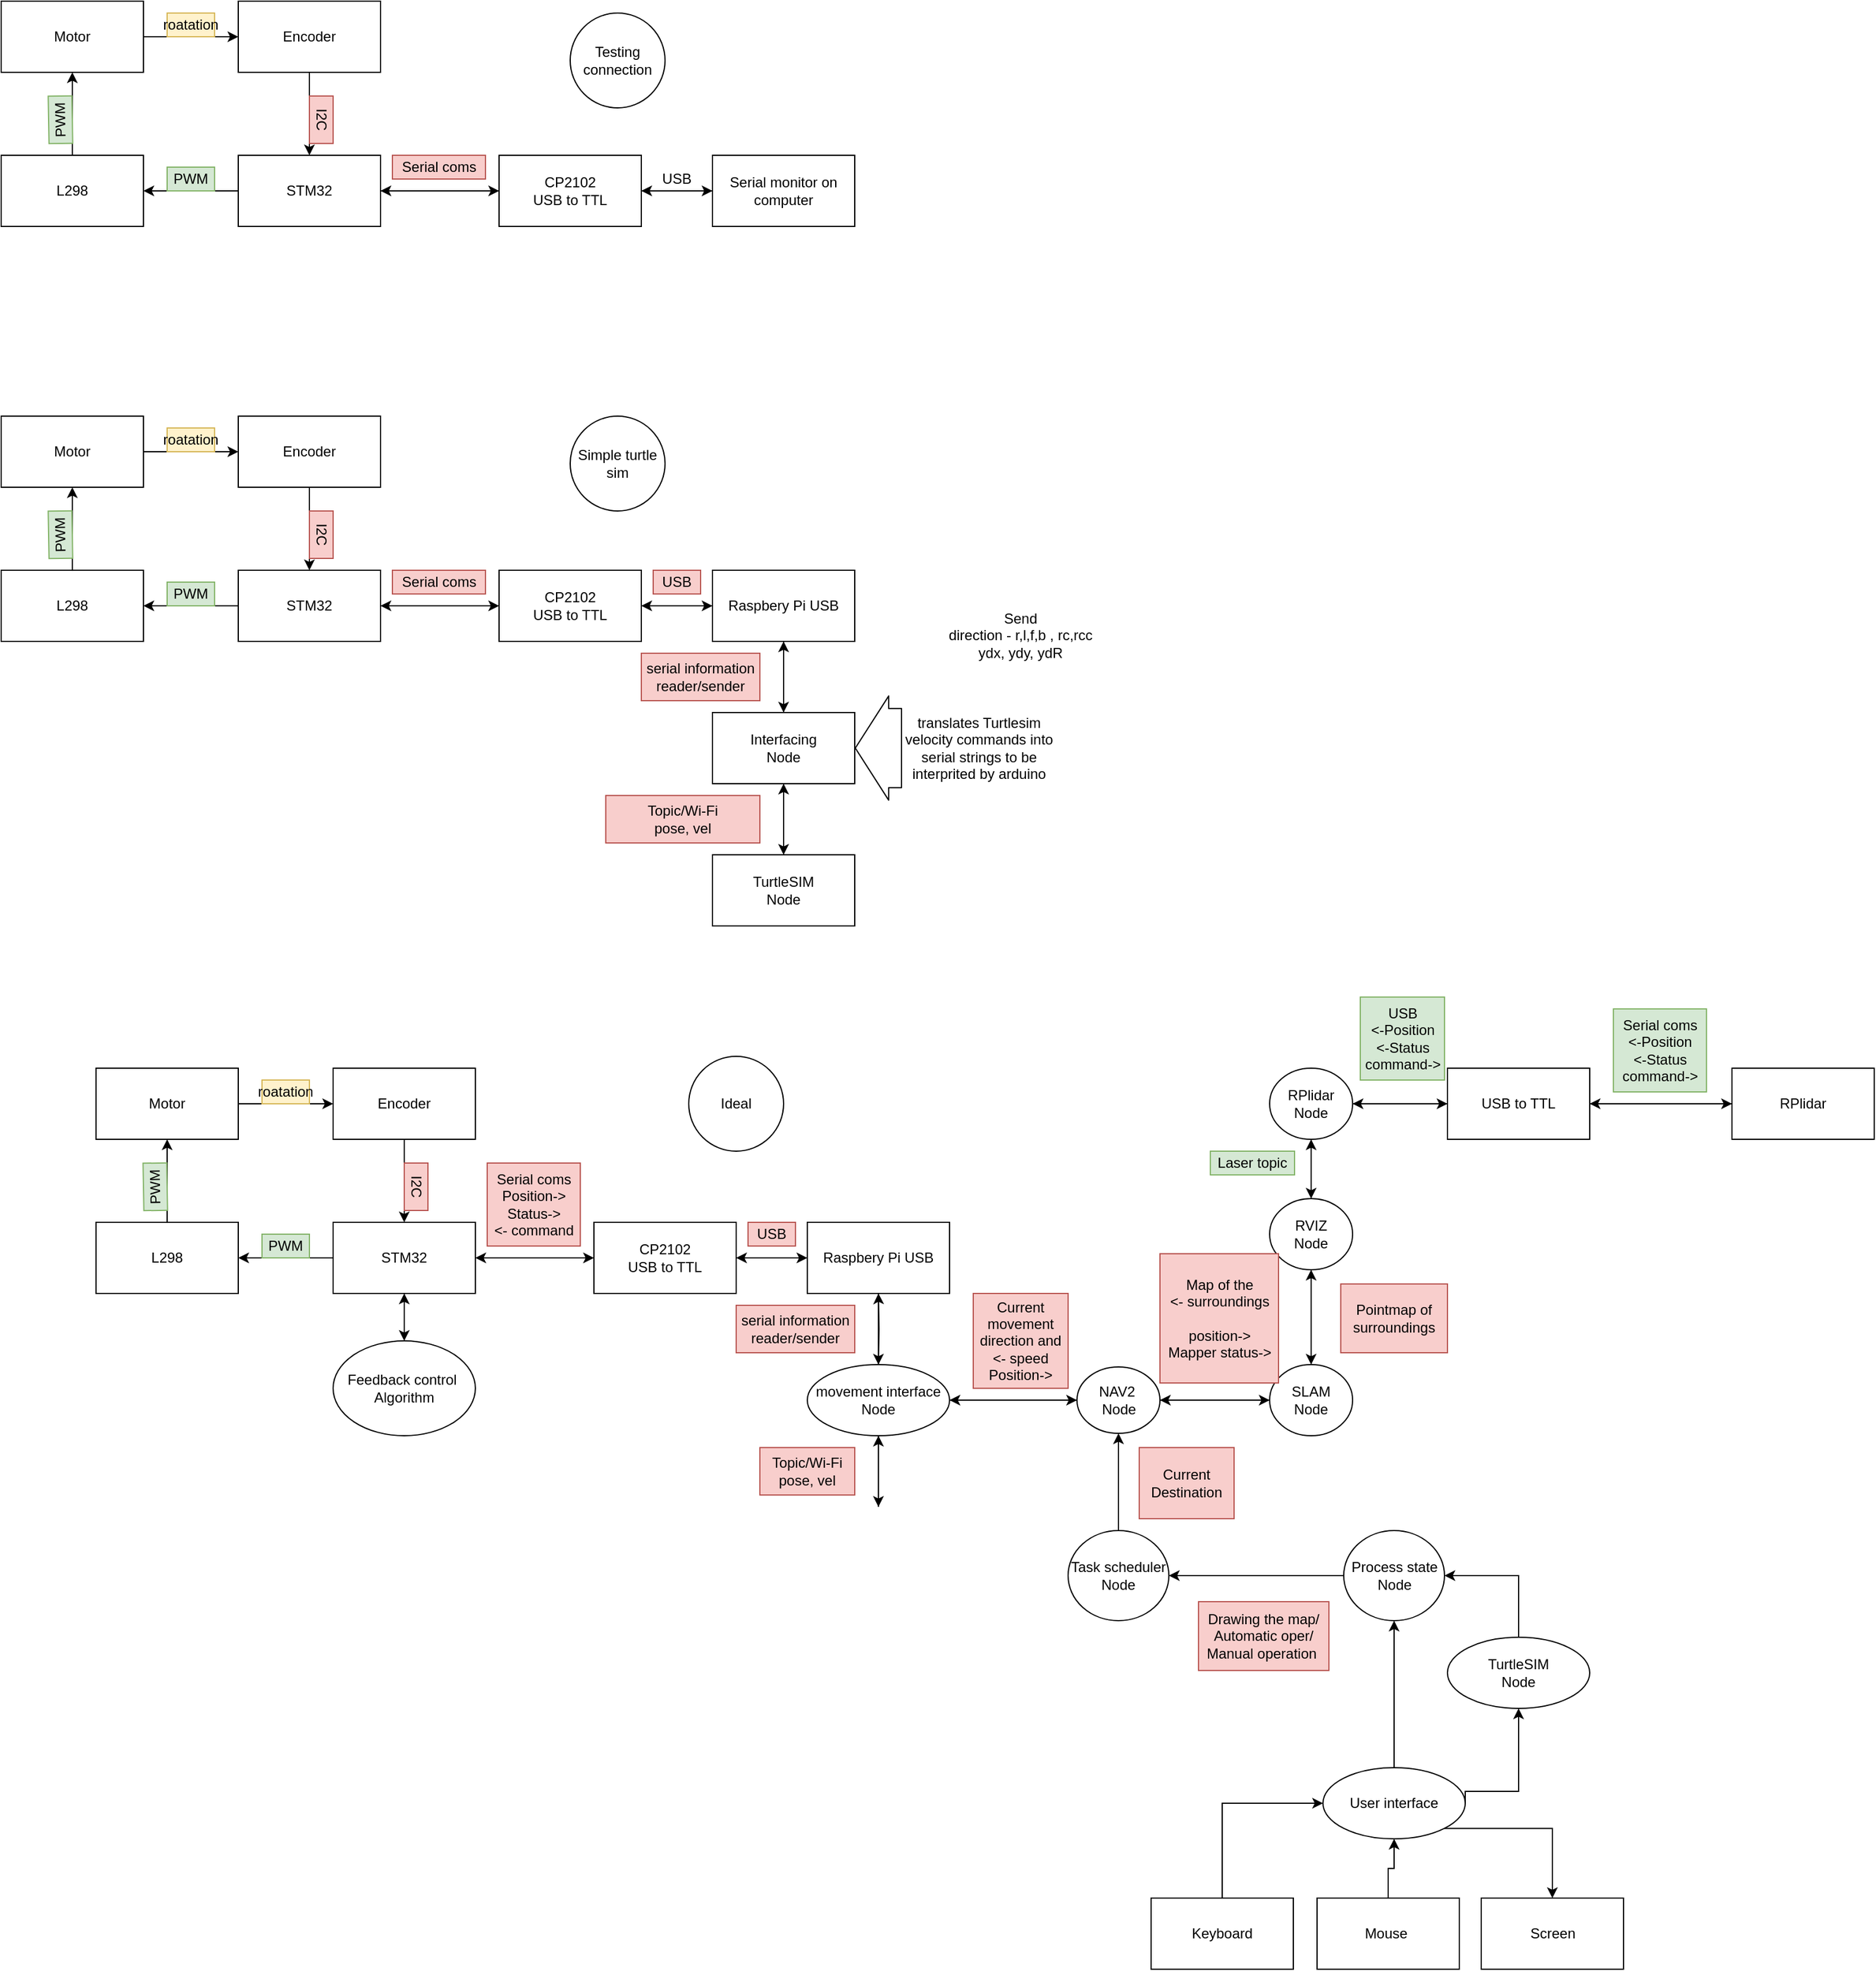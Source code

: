 <mxfile version="13.0.3" type="device"><diagram id="LjjCrNY3zawK1fgdHUah" name="Page-1"><mxGraphModel dx="770" dy="466" grid="1" gridSize="10" guides="1" tooltips="1" connect="1" arrows="1" fold="1" page="1" pageScale="1" pageWidth="827" pageHeight="1169" math="0" shadow="0"><root><mxCell id="0"/><mxCell id="1" parent="0"/><mxCell id="x7SY1QFS_XHlm3ETZyWU-7" style="edgeStyle=orthogonalEdgeStyle;rounded=0;orthogonalLoop=1;jettySize=auto;html=1;entryX=0.5;entryY=1;entryDx=0;entryDy=0;" parent="1" source="x7SY1QFS_XHlm3ETZyWU-1" target="x7SY1QFS_XHlm3ETZyWU-2" edge="1"><mxGeometry relative="1" as="geometry"/></mxCell><mxCell id="x7SY1QFS_XHlm3ETZyWU-1" value="L298" style="rounded=0;whiteSpace=wrap;html=1;" parent="1" vertex="1"><mxGeometry x="40" y="300" width="120" height="60" as="geometry"/></mxCell><mxCell id="x7SY1QFS_XHlm3ETZyWU-10" style="edgeStyle=orthogonalEdgeStyle;rounded=0;orthogonalLoop=1;jettySize=auto;html=1;entryX=0;entryY=0.5;entryDx=0;entryDy=0;" parent="1" source="x7SY1QFS_XHlm3ETZyWU-2" target="x7SY1QFS_XHlm3ETZyWU-4" edge="1"><mxGeometry relative="1" as="geometry"/></mxCell><mxCell id="x7SY1QFS_XHlm3ETZyWU-2" value="Motor" style="rounded=0;whiteSpace=wrap;html=1;" parent="1" vertex="1"><mxGeometry x="40" y="170" width="120" height="60" as="geometry"/></mxCell><mxCell id="x7SY1QFS_XHlm3ETZyWU-8" style="edgeStyle=orthogonalEdgeStyle;rounded=0;orthogonalLoop=1;jettySize=auto;html=1;" parent="1" source="x7SY1QFS_XHlm3ETZyWU-3" target="x7SY1QFS_XHlm3ETZyWU-1" edge="1"><mxGeometry relative="1" as="geometry"/></mxCell><mxCell id="x7SY1QFS_XHlm3ETZyWU-15" style="edgeStyle=orthogonalEdgeStyle;rounded=0;orthogonalLoop=1;jettySize=auto;html=1;entryX=0;entryY=0.5;entryDx=0;entryDy=0;" parent="1" source="x7SY1QFS_XHlm3ETZyWU-3" target="x7SY1QFS_XHlm3ETZyWU-5" edge="1"><mxGeometry relative="1" as="geometry"/></mxCell><mxCell id="x7SY1QFS_XHlm3ETZyWU-3" value="STM32" style="rounded=0;whiteSpace=wrap;html=1;" parent="1" vertex="1"><mxGeometry x="240" y="300" width="120" height="60" as="geometry"/></mxCell><mxCell id="x7SY1QFS_XHlm3ETZyWU-11" style="edgeStyle=orthogonalEdgeStyle;rounded=0;orthogonalLoop=1;jettySize=auto;html=1;entryX=0.5;entryY=0;entryDx=0;entryDy=0;" parent="1" source="x7SY1QFS_XHlm3ETZyWU-4" target="x7SY1QFS_XHlm3ETZyWU-3" edge="1"><mxGeometry relative="1" as="geometry"/></mxCell><mxCell id="x7SY1QFS_XHlm3ETZyWU-4" value="Encoder" style="rounded=0;whiteSpace=wrap;html=1;" parent="1" vertex="1"><mxGeometry x="240" y="170" width="120" height="60" as="geometry"/></mxCell><mxCell id="x7SY1QFS_XHlm3ETZyWU-18" style="edgeStyle=orthogonalEdgeStyle;rounded=0;orthogonalLoop=1;jettySize=auto;html=1;entryX=1;entryY=0.5;entryDx=0;entryDy=0;" parent="1" source="x7SY1QFS_XHlm3ETZyWU-5" target="x7SY1QFS_XHlm3ETZyWU-3" edge="1"><mxGeometry relative="1" as="geometry"><Array as="points"/></mxGeometry></mxCell><mxCell id="x7SY1QFS_XHlm3ETZyWU-19" style="edgeStyle=orthogonalEdgeStyle;rounded=0;orthogonalLoop=1;jettySize=auto;html=1;entryX=0;entryY=0.5;entryDx=0;entryDy=0;" parent="1" source="x7SY1QFS_XHlm3ETZyWU-5" target="x7SY1QFS_XHlm3ETZyWU-6" edge="1"><mxGeometry relative="1" as="geometry"/></mxCell><mxCell id="x7SY1QFS_XHlm3ETZyWU-5" value="CP2102&lt;br&gt;USB to TTL" style="rounded=0;whiteSpace=wrap;html=1;" parent="1" vertex="1"><mxGeometry x="460" y="300" width="120" height="60" as="geometry"/></mxCell><mxCell id="x7SY1QFS_XHlm3ETZyWU-20" style="edgeStyle=orthogonalEdgeStyle;rounded=0;orthogonalLoop=1;jettySize=auto;html=1;" parent="1" source="x7SY1QFS_XHlm3ETZyWU-6" target="x7SY1QFS_XHlm3ETZyWU-5" edge="1"><mxGeometry relative="1" as="geometry"/></mxCell><mxCell id="x7SY1QFS_XHlm3ETZyWU-6" value="Serial monitor on computer" style="rounded=0;whiteSpace=wrap;html=1;" parent="1" vertex="1"><mxGeometry x="640" y="300" width="120" height="60" as="geometry"/></mxCell><mxCell id="x7SY1QFS_XHlm3ETZyWU-9" value="PWM" style="text;html=1;strokeColor=#82b366;fillColor=#d5e8d4;align=center;verticalAlign=middle;whiteSpace=wrap;rounded=0;rotation=-91;" parent="1" vertex="1"><mxGeometry x="70" y="260" width="40" height="20" as="geometry"/></mxCell><mxCell id="x7SY1QFS_XHlm3ETZyWU-12" value="roatation" style="text;html=1;strokeColor=#d6b656;fillColor=#fff2cc;align=center;verticalAlign=middle;whiteSpace=wrap;rounded=0;" parent="1" vertex="1"><mxGeometry x="180" y="180" width="40" height="20" as="geometry"/></mxCell><mxCell id="x7SY1QFS_XHlm3ETZyWU-13" value="I2C" style="text;html=1;strokeColor=#b85450;fillColor=#f8cecc;align=center;verticalAlign=middle;whiteSpace=wrap;rounded=0;rotation=90;" parent="1" vertex="1"><mxGeometry x="290" y="260" width="40" height="20" as="geometry"/></mxCell><mxCell id="x7SY1QFS_XHlm3ETZyWU-14" value="PWM" style="text;html=1;strokeColor=#82b366;fillColor=#d5e8d4;align=center;verticalAlign=middle;whiteSpace=wrap;rounded=0;" parent="1" vertex="1"><mxGeometry x="180" y="310" width="40" height="20" as="geometry"/></mxCell><mxCell id="x7SY1QFS_XHlm3ETZyWU-16" value="Serial coms" style="text;html=1;strokeColor=#b85450;fillColor=#f8cecc;align=center;verticalAlign=middle;whiteSpace=wrap;rounded=0;" parent="1" vertex="1"><mxGeometry x="370" y="300" width="78.5" height="20" as="geometry"/></mxCell><mxCell id="x7SY1QFS_XHlm3ETZyWU-21" value="USB" style="text;html=1;strokeColor=none;fillColor=none;align=center;verticalAlign=middle;whiteSpace=wrap;rounded=0;" parent="1" vertex="1"><mxGeometry x="590" y="310" width="40" height="20" as="geometry"/></mxCell><mxCell id="x7SY1QFS_XHlm3ETZyWU-23" style="edgeStyle=orthogonalEdgeStyle;rounded=0;orthogonalLoop=1;jettySize=auto;html=1;entryX=0.5;entryY=1;entryDx=0;entryDy=0;" parent="1" source="x7SY1QFS_XHlm3ETZyWU-24" target="x7SY1QFS_XHlm3ETZyWU-26" edge="1"><mxGeometry relative="1" as="geometry"/></mxCell><mxCell id="x7SY1QFS_XHlm3ETZyWU-24" value="L298" style="rounded=0;whiteSpace=wrap;html=1;" parent="1" vertex="1"><mxGeometry x="40" y="650" width="120" height="60" as="geometry"/></mxCell><mxCell id="x7SY1QFS_XHlm3ETZyWU-25" style="edgeStyle=orthogonalEdgeStyle;rounded=0;orthogonalLoop=1;jettySize=auto;html=1;entryX=0;entryY=0.5;entryDx=0;entryDy=0;" parent="1" source="x7SY1QFS_XHlm3ETZyWU-26" target="x7SY1QFS_XHlm3ETZyWU-31" edge="1"><mxGeometry relative="1" as="geometry"/></mxCell><mxCell id="x7SY1QFS_XHlm3ETZyWU-26" value="Motor" style="rounded=0;whiteSpace=wrap;html=1;" parent="1" vertex="1"><mxGeometry x="40" y="520" width="120" height="60" as="geometry"/></mxCell><mxCell id="x7SY1QFS_XHlm3ETZyWU-27" style="edgeStyle=orthogonalEdgeStyle;rounded=0;orthogonalLoop=1;jettySize=auto;html=1;" parent="1" source="x7SY1QFS_XHlm3ETZyWU-29" target="x7SY1QFS_XHlm3ETZyWU-24" edge="1"><mxGeometry relative="1" as="geometry"/></mxCell><mxCell id="x7SY1QFS_XHlm3ETZyWU-28" style="edgeStyle=orthogonalEdgeStyle;rounded=0;orthogonalLoop=1;jettySize=auto;html=1;entryX=0;entryY=0.5;entryDx=0;entryDy=0;" parent="1" source="x7SY1QFS_XHlm3ETZyWU-29" target="x7SY1QFS_XHlm3ETZyWU-34" edge="1"><mxGeometry relative="1" as="geometry"/></mxCell><mxCell id="x7SY1QFS_XHlm3ETZyWU-29" value="STM32" style="rounded=0;whiteSpace=wrap;html=1;" parent="1" vertex="1"><mxGeometry x="240" y="650" width="120" height="60" as="geometry"/></mxCell><mxCell id="x7SY1QFS_XHlm3ETZyWU-30" style="edgeStyle=orthogonalEdgeStyle;rounded=0;orthogonalLoop=1;jettySize=auto;html=1;entryX=0.5;entryY=0;entryDx=0;entryDy=0;" parent="1" source="x7SY1QFS_XHlm3ETZyWU-31" target="x7SY1QFS_XHlm3ETZyWU-29" edge="1"><mxGeometry relative="1" as="geometry"/></mxCell><mxCell id="x7SY1QFS_XHlm3ETZyWU-31" value="Encoder" style="rounded=0;whiteSpace=wrap;html=1;" parent="1" vertex="1"><mxGeometry x="240" y="520" width="120" height="60" as="geometry"/></mxCell><mxCell id="x7SY1QFS_XHlm3ETZyWU-32" style="edgeStyle=orthogonalEdgeStyle;rounded=0;orthogonalLoop=1;jettySize=auto;html=1;entryX=1;entryY=0.5;entryDx=0;entryDy=0;" parent="1" source="x7SY1QFS_XHlm3ETZyWU-34" target="x7SY1QFS_XHlm3ETZyWU-29" edge="1"><mxGeometry relative="1" as="geometry"><Array as="points"/></mxGeometry></mxCell><mxCell id="x7SY1QFS_XHlm3ETZyWU-33" style="edgeStyle=orthogonalEdgeStyle;rounded=0;orthogonalLoop=1;jettySize=auto;html=1;entryX=0;entryY=0.5;entryDx=0;entryDy=0;" parent="1" source="x7SY1QFS_XHlm3ETZyWU-34" target="x7SY1QFS_XHlm3ETZyWU-36" edge="1"><mxGeometry relative="1" as="geometry"/></mxCell><mxCell id="x7SY1QFS_XHlm3ETZyWU-34" value="CP2102&lt;br&gt;USB to TTL" style="rounded=0;whiteSpace=wrap;html=1;" parent="1" vertex="1"><mxGeometry x="460" y="650" width="120" height="60" as="geometry"/></mxCell><mxCell id="x7SY1QFS_XHlm3ETZyWU-35" style="edgeStyle=orthogonalEdgeStyle;rounded=0;orthogonalLoop=1;jettySize=auto;html=1;" parent="1" source="x7SY1QFS_XHlm3ETZyWU-36" target="x7SY1QFS_XHlm3ETZyWU-34" edge="1"><mxGeometry relative="1" as="geometry"/></mxCell><mxCell id="x7SY1QFS_XHlm3ETZyWU-45" style="edgeStyle=orthogonalEdgeStyle;rounded=0;orthogonalLoop=1;jettySize=auto;html=1;entryX=0.5;entryY=0;entryDx=0;entryDy=0;" parent="1" source="x7SY1QFS_XHlm3ETZyWU-36" target="x7SY1QFS_XHlm3ETZyWU-43" edge="1"><mxGeometry relative="1" as="geometry"/></mxCell><mxCell id="x7SY1QFS_XHlm3ETZyWU-36" value="Raspbery Pi USB" style="rounded=0;whiteSpace=wrap;html=1;" parent="1" vertex="1"><mxGeometry x="640" y="650" width="120" height="60" as="geometry"/></mxCell><mxCell id="x7SY1QFS_XHlm3ETZyWU-37" value="PWM" style="text;html=1;strokeColor=#82b366;fillColor=#d5e8d4;align=center;verticalAlign=middle;whiteSpace=wrap;rounded=0;rotation=-91;" parent="1" vertex="1"><mxGeometry x="70" y="610" width="40" height="20" as="geometry"/></mxCell><mxCell id="x7SY1QFS_XHlm3ETZyWU-38" value="roatation" style="text;html=1;strokeColor=#d6b656;fillColor=#fff2cc;align=center;verticalAlign=middle;whiteSpace=wrap;rounded=0;" parent="1" vertex="1"><mxGeometry x="180" y="530" width="40" height="20" as="geometry"/></mxCell><mxCell id="x7SY1QFS_XHlm3ETZyWU-39" value="I2C" style="text;html=1;strokeColor=#b85450;fillColor=#f8cecc;align=center;verticalAlign=middle;whiteSpace=wrap;rounded=0;rotation=90;" parent="1" vertex="1"><mxGeometry x="290" y="610" width="40" height="20" as="geometry"/></mxCell><mxCell id="x7SY1QFS_XHlm3ETZyWU-40" value="PWM" style="text;html=1;strokeColor=#82b366;fillColor=#d5e8d4;align=center;verticalAlign=middle;whiteSpace=wrap;rounded=0;" parent="1" vertex="1"><mxGeometry x="180" y="660" width="40" height="20" as="geometry"/></mxCell><mxCell id="x7SY1QFS_XHlm3ETZyWU-41" value="Serial coms" style="text;html=1;strokeColor=#b85450;fillColor=#f8cecc;align=center;verticalAlign=middle;whiteSpace=wrap;rounded=0;" parent="1" vertex="1"><mxGeometry x="370" y="650" width="78.5" height="20" as="geometry"/></mxCell><mxCell id="x7SY1QFS_XHlm3ETZyWU-42" value="USB" style="text;html=1;strokeColor=#b85450;fillColor=#f8cecc;align=center;verticalAlign=middle;whiteSpace=wrap;rounded=0;" parent="1" vertex="1"><mxGeometry x="590" y="650" width="40" height="20" as="geometry"/></mxCell><mxCell id="x7SY1QFS_XHlm3ETZyWU-46" style="edgeStyle=orthogonalEdgeStyle;rounded=0;orthogonalLoop=1;jettySize=auto;html=1;entryX=0.5;entryY=1;entryDx=0;entryDy=0;" parent="1" source="x7SY1QFS_XHlm3ETZyWU-43" target="x7SY1QFS_XHlm3ETZyWU-36" edge="1"><mxGeometry relative="1" as="geometry"/></mxCell><mxCell id="x7SY1QFS_XHlm3ETZyWU-51" style="edgeStyle=orthogonalEdgeStyle;rounded=0;orthogonalLoop=1;jettySize=auto;html=1;entryX=0.5;entryY=0;entryDx=0;entryDy=0;" parent="1" source="x7SY1QFS_XHlm3ETZyWU-43" target="x7SY1QFS_XHlm3ETZyWU-44" edge="1"><mxGeometry relative="1" as="geometry"/></mxCell><mxCell id="x7SY1QFS_XHlm3ETZyWU-43" value="Interfacing&lt;br&gt;Node" style="rounded=0;whiteSpace=wrap;html=1;" parent="1" vertex="1"><mxGeometry x="640" y="770" width="120" height="60" as="geometry"/></mxCell><mxCell id="x7SY1QFS_XHlm3ETZyWU-52" style="edgeStyle=orthogonalEdgeStyle;rounded=0;orthogonalLoop=1;jettySize=auto;html=1;entryX=0.5;entryY=1;entryDx=0;entryDy=0;" parent="1" source="x7SY1QFS_XHlm3ETZyWU-44" target="x7SY1QFS_XHlm3ETZyWU-43" edge="1"><mxGeometry relative="1" as="geometry"/></mxCell><mxCell id="x7SY1QFS_XHlm3ETZyWU-44" value="TurtleSIM&lt;br&gt;Node" style="rounded=0;whiteSpace=wrap;html=1;" parent="1" vertex="1"><mxGeometry x="640" y="890" width="120" height="60" as="geometry"/></mxCell><mxCell id="x7SY1QFS_XHlm3ETZyWU-49" value="serial information reader/sender" style="text;html=1;strokeColor=#b85450;fillColor=#f8cecc;align=center;verticalAlign=middle;whiteSpace=wrap;rounded=0;" parent="1" vertex="1"><mxGeometry x="580" y="720" width="100" height="40" as="geometry"/></mxCell><mxCell id="x7SY1QFS_XHlm3ETZyWU-53" value="Topic/Wi-Fi&lt;br&gt;pose, vel" style="text;html=1;strokeColor=#b85450;fillColor=#f8cecc;align=center;verticalAlign=middle;whiteSpace=wrap;rounded=0;" parent="1" vertex="1"><mxGeometry x="550" y="840" width="130" height="40" as="geometry"/></mxCell><mxCell id="x7SY1QFS_XHlm3ETZyWU-55" style="edgeStyle=orthogonalEdgeStyle;rounded=0;orthogonalLoop=1;jettySize=auto;html=1;entryX=0.5;entryY=1;entryDx=0;entryDy=0;" parent="1" source="x7SY1QFS_XHlm3ETZyWU-56" target="x7SY1QFS_XHlm3ETZyWU-58" edge="1"><mxGeometry relative="1" as="geometry"/></mxCell><mxCell id="x7SY1QFS_XHlm3ETZyWU-56" value="L298" style="rounded=0;whiteSpace=wrap;html=1;" parent="1" vertex="1"><mxGeometry x="120" y="1200" width="120" height="60" as="geometry"/></mxCell><mxCell id="x7SY1QFS_XHlm3ETZyWU-57" style="edgeStyle=orthogonalEdgeStyle;rounded=0;orthogonalLoop=1;jettySize=auto;html=1;entryX=0;entryY=0.5;entryDx=0;entryDy=0;" parent="1" source="x7SY1QFS_XHlm3ETZyWU-58" target="x7SY1QFS_XHlm3ETZyWU-63" edge="1"><mxGeometry relative="1" as="geometry"/></mxCell><mxCell id="x7SY1QFS_XHlm3ETZyWU-58" value="Motor" style="rounded=0;whiteSpace=wrap;html=1;" parent="1" vertex="1"><mxGeometry x="120" y="1070" width="120" height="60" as="geometry"/></mxCell><mxCell id="x7SY1QFS_XHlm3ETZyWU-59" style="edgeStyle=orthogonalEdgeStyle;rounded=0;orthogonalLoop=1;jettySize=auto;html=1;" parent="1" source="x7SY1QFS_XHlm3ETZyWU-61" target="x7SY1QFS_XHlm3ETZyWU-56" edge="1"><mxGeometry relative="1" as="geometry"/></mxCell><mxCell id="x7SY1QFS_XHlm3ETZyWU-60" style="edgeStyle=orthogonalEdgeStyle;rounded=0;orthogonalLoop=1;jettySize=auto;html=1;entryX=0;entryY=0.5;entryDx=0;entryDy=0;" parent="1" source="x7SY1QFS_XHlm3ETZyWU-61" target="x7SY1QFS_XHlm3ETZyWU-66" edge="1"><mxGeometry relative="1" as="geometry"/></mxCell><mxCell id="x7SY1QFS_XHlm3ETZyWU-91" style="edgeStyle=orthogonalEdgeStyle;rounded=0;orthogonalLoop=1;jettySize=auto;html=1;entryX=0.5;entryY=0;entryDx=0;entryDy=0;" parent="1" source="x7SY1QFS_XHlm3ETZyWU-61" target="x7SY1QFS_XHlm3ETZyWU-87" edge="1"><mxGeometry relative="1" as="geometry"/></mxCell><mxCell id="x7SY1QFS_XHlm3ETZyWU-61" value="STM32" style="rounded=0;whiteSpace=wrap;html=1;" parent="1" vertex="1"><mxGeometry x="320" y="1200" width="120" height="60" as="geometry"/></mxCell><mxCell id="x7SY1QFS_XHlm3ETZyWU-62" style="edgeStyle=orthogonalEdgeStyle;rounded=0;orthogonalLoop=1;jettySize=auto;html=1;entryX=0.5;entryY=0;entryDx=0;entryDy=0;" parent="1" source="x7SY1QFS_XHlm3ETZyWU-63" target="x7SY1QFS_XHlm3ETZyWU-61" edge="1"><mxGeometry relative="1" as="geometry"/></mxCell><mxCell id="x7SY1QFS_XHlm3ETZyWU-63" value="Encoder" style="rounded=0;whiteSpace=wrap;html=1;" parent="1" vertex="1"><mxGeometry x="320" y="1070" width="120" height="60" as="geometry"/></mxCell><mxCell id="x7SY1QFS_XHlm3ETZyWU-64" style="edgeStyle=orthogonalEdgeStyle;rounded=0;orthogonalLoop=1;jettySize=auto;html=1;entryX=1;entryY=0.5;entryDx=0;entryDy=0;" parent="1" source="x7SY1QFS_XHlm3ETZyWU-66" target="x7SY1QFS_XHlm3ETZyWU-61" edge="1"><mxGeometry relative="1" as="geometry"><Array as="points"/></mxGeometry></mxCell><mxCell id="x7SY1QFS_XHlm3ETZyWU-65" style="edgeStyle=orthogonalEdgeStyle;rounded=0;orthogonalLoop=1;jettySize=auto;html=1;entryX=0;entryY=0.5;entryDx=0;entryDy=0;" parent="1" source="x7SY1QFS_XHlm3ETZyWU-66" target="x7SY1QFS_XHlm3ETZyWU-69" edge="1"><mxGeometry relative="1" as="geometry"/></mxCell><mxCell id="x7SY1QFS_XHlm3ETZyWU-66" value="CP2102&lt;br&gt;USB to TTL" style="rounded=0;whiteSpace=wrap;html=1;" parent="1" vertex="1"><mxGeometry x="540" y="1200" width="120" height="60" as="geometry"/></mxCell><mxCell id="x7SY1QFS_XHlm3ETZyWU-67" style="edgeStyle=orthogonalEdgeStyle;rounded=0;orthogonalLoop=1;jettySize=auto;html=1;" parent="1" source="x7SY1QFS_XHlm3ETZyWU-69" target="x7SY1QFS_XHlm3ETZyWU-66" edge="1"><mxGeometry relative="1" as="geometry"/></mxCell><mxCell id="x7SY1QFS_XHlm3ETZyWU-68" style="edgeStyle=orthogonalEdgeStyle;rounded=0;orthogonalLoop=1;jettySize=auto;html=1;entryX=0.5;entryY=0;entryDx=0;entryDy=0;" parent="1" source="x7SY1QFS_XHlm3ETZyWU-69" edge="1"><mxGeometry relative="1" as="geometry"><mxPoint x="780" y="1320" as="targetPoint"/></mxGeometry></mxCell><mxCell id="x7SY1QFS_XHlm3ETZyWU-69" value="Raspbery Pi USB" style="rounded=0;whiteSpace=wrap;html=1;" parent="1" vertex="1"><mxGeometry x="720" y="1200" width="120" height="60" as="geometry"/></mxCell><mxCell id="x7SY1QFS_XHlm3ETZyWU-70" value="PWM" style="text;html=1;strokeColor=#82b366;fillColor=#d5e8d4;align=center;verticalAlign=middle;whiteSpace=wrap;rounded=0;rotation=-91;" parent="1" vertex="1"><mxGeometry x="150" y="1160" width="40" height="20" as="geometry"/></mxCell><mxCell id="x7SY1QFS_XHlm3ETZyWU-71" value="roatation" style="text;html=1;strokeColor=#d6b656;fillColor=#fff2cc;align=center;verticalAlign=middle;whiteSpace=wrap;rounded=0;" parent="1" vertex="1"><mxGeometry x="260" y="1080" width="40" height="20" as="geometry"/></mxCell><mxCell id="x7SY1QFS_XHlm3ETZyWU-72" value="I2C" style="text;html=1;strokeColor=#b85450;fillColor=#f8cecc;align=center;verticalAlign=middle;whiteSpace=wrap;rounded=0;rotation=90;" parent="1" vertex="1"><mxGeometry x="370" y="1160" width="40" height="20" as="geometry"/></mxCell><mxCell id="x7SY1QFS_XHlm3ETZyWU-73" value="PWM" style="text;html=1;strokeColor=#82b366;fillColor=#d5e8d4;align=center;verticalAlign=middle;whiteSpace=wrap;rounded=0;" parent="1" vertex="1"><mxGeometry x="260" y="1210" width="40" height="20" as="geometry"/></mxCell><mxCell id="x7SY1QFS_XHlm3ETZyWU-74" value="Serial coms&lt;br&gt;Position-&amp;gt;&lt;br&gt;Status-&amp;gt;&lt;br&gt;&amp;lt;- command" style="text;html=1;strokeColor=#b85450;fillColor=#f8cecc;align=center;verticalAlign=middle;whiteSpace=wrap;rounded=0;" parent="1" vertex="1"><mxGeometry x="450" y="1150" width="78.5" height="70" as="geometry"/></mxCell><mxCell id="x7SY1QFS_XHlm3ETZyWU-75" value="USB" style="text;html=1;strokeColor=#b85450;fillColor=#f8cecc;align=center;verticalAlign=middle;whiteSpace=wrap;rounded=0;" parent="1" vertex="1"><mxGeometry x="670" y="1200" width="40" height="20" as="geometry"/></mxCell><mxCell id="x7SY1QFS_XHlm3ETZyWU-76" style="edgeStyle=orthogonalEdgeStyle;rounded=0;orthogonalLoop=1;jettySize=auto;html=1;entryX=0.5;entryY=1;entryDx=0;entryDy=0;" parent="1" target="x7SY1QFS_XHlm3ETZyWU-69" edge="1"><mxGeometry relative="1" as="geometry"><mxPoint x="780" y="1320" as="sourcePoint"/></mxGeometry></mxCell><mxCell id="x7SY1QFS_XHlm3ETZyWU-77" style="edgeStyle=orthogonalEdgeStyle;rounded=0;orthogonalLoop=1;jettySize=auto;html=1;entryX=0.5;entryY=0;entryDx=0;entryDy=0;" parent="1" edge="1"><mxGeometry relative="1" as="geometry"><mxPoint x="780" y="1380" as="sourcePoint"/><mxPoint x="780" y="1440" as="targetPoint"/></mxGeometry></mxCell><mxCell id="x7SY1QFS_XHlm3ETZyWU-79" style="edgeStyle=orthogonalEdgeStyle;rounded=0;orthogonalLoop=1;jettySize=auto;html=1;entryX=0.5;entryY=1;entryDx=0;entryDy=0;" parent="1" edge="1"><mxGeometry relative="1" as="geometry"><mxPoint x="780" y="1440" as="sourcePoint"/><mxPoint x="780" y="1380" as="targetPoint"/></mxGeometry></mxCell><mxCell id="x7SY1QFS_XHlm3ETZyWU-81" value="serial information reader/sender" style="text;html=1;strokeColor=#b85450;fillColor=#f8cecc;align=center;verticalAlign=middle;whiteSpace=wrap;rounded=0;" parent="1" vertex="1"><mxGeometry x="660" y="1270" width="100" height="40" as="geometry"/></mxCell><mxCell id="x7SY1QFS_XHlm3ETZyWU-82" value="Topic/Wi-Fi&lt;br&gt;pose, vel" style="text;html=1;strokeColor=#b85450;fillColor=#f8cecc;align=center;verticalAlign=middle;whiteSpace=wrap;rounded=0;" parent="1" vertex="1"><mxGeometry x="680" y="1390" width="80" height="40" as="geometry"/></mxCell><mxCell id="x7SY1QFS_XHlm3ETZyWU-83" value="Testing connection" style="ellipse;whiteSpace=wrap;html=1;aspect=fixed;" parent="1" vertex="1"><mxGeometry x="520" y="180" width="80" height="80" as="geometry"/></mxCell><mxCell id="x7SY1QFS_XHlm3ETZyWU-84" value="Simple turtle sim" style="ellipse;whiteSpace=wrap;html=1;aspect=fixed;" parent="1" vertex="1"><mxGeometry x="520" y="520" width="80" height="80" as="geometry"/></mxCell><mxCell id="x7SY1QFS_XHlm3ETZyWU-85" value="Ideal" style="ellipse;whiteSpace=wrap;html=1;aspect=fixed;" parent="1" vertex="1"><mxGeometry x="620" y="1060" width="80" height="80" as="geometry"/></mxCell><mxCell id="x7SY1QFS_XHlm3ETZyWU-92" style="edgeStyle=orthogonalEdgeStyle;rounded=0;orthogonalLoop=1;jettySize=auto;html=1;entryX=0.5;entryY=1;entryDx=0;entryDy=0;" parent="1" source="x7SY1QFS_XHlm3ETZyWU-87" target="x7SY1QFS_XHlm3ETZyWU-61" edge="1"><mxGeometry relative="1" as="geometry"/></mxCell><mxCell id="x7SY1QFS_XHlm3ETZyWU-87" value="Feedback control&amp;nbsp;&lt;br&gt;Algorithm" style="ellipse;whiteSpace=wrap;html=1;" parent="1" vertex="1"><mxGeometry x="320" y="1300" width="120" height="80" as="geometry"/></mxCell><mxCell id="x7SY1QFS_XHlm3ETZyWU-126" style="edgeStyle=orthogonalEdgeStyle;rounded=0;orthogonalLoop=1;jettySize=auto;html=1;entryX=0.5;entryY=1;entryDx=0;entryDy=0;" parent="1" source="x7SY1QFS_XHlm3ETZyWU-88" target="x7SY1QFS_XHlm3ETZyWU-96" edge="1"><mxGeometry relative="1" as="geometry"><mxPoint x="982.5" y="1380" as="targetPoint"/></mxGeometry></mxCell><mxCell id="x7SY1QFS_XHlm3ETZyWU-88" value="Task scheduler&lt;br&gt;Node" style="ellipse;whiteSpace=wrap;html=1;" parent="1" vertex="1"><mxGeometry x="940" y="1460" width="85" height="76" as="geometry"/></mxCell><mxCell id="x7SY1QFS_XHlm3ETZyWU-121" style="edgeStyle=orthogonalEdgeStyle;rounded=0;orthogonalLoop=1;jettySize=auto;html=1;entryX=0;entryY=0.5;entryDx=0;entryDy=0;" parent="1" source="x7SY1QFS_XHlm3ETZyWU-89" target="x7SY1QFS_XHlm3ETZyWU-96" edge="1"><mxGeometry relative="1" as="geometry"/></mxCell><mxCell id="x7SY1QFS_XHlm3ETZyWU-89" value="&lt;span&gt;movement interface&lt;/span&gt;&lt;br&gt;&lt;span&gt;Node&lt;/span&gt;" style="ellipse;whiteSpace=wrap;html=1;" parent="1" vertex="1"><mxGeometry x="720" y="1320" width="120" height="60" as="geometry"/></mxCell><mxCell id="x7SY1QFS_XHlm3ETZyWU-152" style="edgeStyle=orthogonalEdgeStyle;rounded=0;orthogonalLoop=1;jettySize=auto;html=1;entryX=1;entryY=0.5;entryDx=0;entryDy=0;" parent="1" source="x7SY1QFS_XHlm3ETZyWU-90" target="x7SY1QFS_XHlm3ETZyWU-138" edge="1"><mxGeometry relative="1" as="geometry"><Array as="points"><mxPoint x="1320" y="1498"/></Array></mxGeometry></mxCell><mxCell id="x7SY1QFS_XHlm3ETZyWU-90" value="TurtleSIM&lt;br&gt;Node" style="ellipse;whiteSpace=wrap;html=1;" parent="1" vertex="1"><mxGeometry x="1260" y="1550" width="120" height="60" as="geometry"/></mxCell><mxCell id="x7SY1QFS_XHlm3ETZyWU-122" style="edgeStyle=orthogonalEdgeStyle;rounded=0;orthogonalLoop=1;jettySize=auto;html=1;" parent="1" source="x7SY1QFS_XHlm3ETZyWU-96" target="x7SY1QFS_XHlm3ETZyWU-89" edge="1"><mxGeometry relative="1" as="geometry"/></mxCell><mxCell id="x7SY1QFS_XHlm3ETZyWU-123" style="edgeStyle=orthogonalEdgeStyle;rounded=0;orthogonalLoop=1;jettySize=auto;html=1;" parent="1" source="x7SY1QFS_XHlm3ETZyWU-96" target="x7SY1QFS_XHlm3ETZyWU-102" edge="1"><mxGeometry relative="1" as="geometry"/></mxCell><mxCell id="x7SY1QFS_XHlm3ETZyWU-96" value="NAV2&amp;nbsp;&lt;br&gt;Node" style="ellipse;whiteSpace=wrap;html=1;" parent="1" vertex="1"><mxGeometry x="947.5" y="1322" width="70" height="56" as="geometry"/></mxCell><mxCell id="x7SY1QFS_XHlm3ETZyWU-112" style="edgeStyle=orthogonalEdgeStyle;rounded=0;orthogonalLoop=1;jettySize=auto;html=1;" parent="1" source="x7SY1QFS_XHlm3ETZyWU-98" target="x7SY1QFS_XHlm3ETZyWU-103" edge="1"><mxGeometry relative="1" as="geometry"/></mxCell><mxCell id="x7SY1QFS_XHlm3ETZyWU-114" style="edgeStyle=orthogonalEdgeStyle;rounded=0;orthogonalLoop=1;jettySize=auto;html=1;entryX=0.5;entryY=0;entryDx=0;entryDy=0;" parent="1" source="x7SY1QFS_XHlm3ETZyWU-98" target="x7SY1QFS_XHlm3ETZyWU-102" edge="1"><mxGeometry relative="1" as="geometry"/></mxCell><mxCell id="x7SY1QFS_XHlm3ETZyWU-98" value="RVIZ &lt;br&gt;Node" style="ellipse;whiteSpace=wrap;html=1;" parent="1" vertex="1"><mxGeometry x="1110" y="1180" width="70" height="60" as="geometry"/></mxCell><mxCell id="x7SY1QFS_XHlm3ETZyWU-115" style="edgeStyle=orthogonalEdgeStyle;rounded=0;orthogonalLoop=1;jettySize=auto;html=1;entryX=0.5;entryY=1;entryDx=0;entryDy=0;" parent="1" source="x7SY1QFS_XHlm3ETZyWU-102" target="x7SY1QFS_XHlm3ETZyWU-98" edge="1"><mxGeometry relative="1" as="geometry"/></mxCell><mxCell id="x7SY1QFS_XHlm3ETZyWU-124" style="edgeStyle=orthogonalEdgeStyle;rounded=0;orthogonalLoop=1;jettySize=auto;html=1;entryX=1;entryY=0.5;entryDx=0;entryDy=0;" parent="1" source="x7SY1QFS_XHlm3ETZyWU-102" target="x7SY1QFS_XHlm3ETZyWU-96" edge="1"><mxGeometry relative="1" as="geometry"/></mxCell><mxCell id="x7SY1QFS_XHlm3ETZyWU-102" value="SLAM&lt;br&gt;Node" style="ellipse;whiteSpace=wrap;html=1;" parent="1" vertex="1"><mxGeometry x="1110" y="1320" width="70" height="60" as="geometry"/></mxCell><mxCell id="x7SY1QFS_XHlm3ETZyWU-111" style="edgeStyle=orthogonalEdgeStyle;rounded=0;orthogonalLoop=1;jettySize=auto;html=1;" parent="1" source="x7SY1QFS_XHlm3ETZyWU-103" target="x7SY1QFS_XHlm3ETZyWU-104" edge="1"><mxGeometry relative="1" as="geometry"/></mxCell><mxCell id="x7SY1QFS_XHlm3ETZyWU-113" style="edgeStyle=orthogonalEdgeStyle;rounded=0;orthogonalLoop=1;jettySize=auto;html=1;" parent="1" source="x7SY1QFS_XHlm3ETZyWU-103" target="x7SY1QFS_XHlm3ETZyWU-98" edge="1"><mxGeometry relative="1" as="geometry"/></mxCell><mxCell id="x7SY1QFS_XHlm3ETZyWU-103" value="RPlidar&lt;br&gt;Node" style="ellipse;whiteSpace=wrap;html=1;" parent="1" vertex="1"><mxGeometry x="1110" y="1070" width="70" height="60" as="geometry"/></mxCell><mxCell id="x7SY1QFS_XHlm3ETZyWU-109" style="edgeStyle=orthogonalEdgeStyle;rounded=0;orthogonalLoop=1;jettySize=auto;html=1;" parent="1" source="x7SY1QFS_XHlm3ETZyWU-104" target="x7SY1QFS_XHlm3ETZyWU-107" edge="1"><mxGeometry relative="1" as="geometry"/></mxCell><mxCell id="x7SY1QFS_XHlm3ETZyWU-119" style="edgeStyle=orthogonalEdgeStyle;rounded=0;orthogonalLoop=1;jettySize=auto;html=1;entryX=1;entryY=0.5;entryDx=0;entryDy=0;" parent="1" source="x7SY1QFS_XHlm3ETZyWU-104" target="x7SY1QFS_XHlm3ETZyWU-103" edge="1"><mxGeometry relative="1" as="geometry"/></mxCell><mxCell id="x7SY1QFS_XHlm3ETZyWU-104" value="USB to TTL" style="rounded=0;whiteSpace=wrap;html=1;" parent="1" vertex="1"><mxGeometry x="1260" y="1070" width="120" height="60" as="geometry"/></mxCell><mxCell id="x7SY1QFS_XHlm3ETZyWU-108" style="edgeStyle=orthogonalEdgeStyle;rounded=0;orthogonalLoop=1;jettySize=auto;html=1;" parent="1" source="x7SY1QFS_XHlm3ETZyWU-107" target="x7SY1QFS_XHlm3ETZyWU-104" edge="1"><mxGeometry relative="1" as="geometry"/></mxCell><mxCell id="x7SY1QFS_XHlm3ETZyWU-107" value="RPlidar" style="rounded=0;whiteSpace=wrap;html=1;" parent="1" vertex="1"><mxGeometry x="1500" y="1070" width="120" height="60" as="geometry"/></mxCell><mxCell id="x7SY1QFS_XHlm3ETZyWU-128" value="Current movement direction and &amp;lt;- speed&lt;br&gt;Position-&amp;gt;" style="text;html=1;strokeColor=#b85450;fillColor=#f8cecc;align=center;verticalAlign=middle;whiteSpace=wrap;rounded=0;" parent="1" vertex="1"><mxGeometry x="860" y="1260" width="80" height="80" as="geometry"/></mxCell><mxCell id="x7SY1QFS_XHlm3ETZyWU-129" value="Current Destination" style="text;html=1;strokeColor=#b85450;fillColor=#f8cecc;align=center;verticalAlign=middle;whiteSpace=wrap;rounded=0;" parent="1" vertex="1"><mxGeometry x="1000" y="1390" width="80" height="60" as="geometry"/></mxCell><mxCell id="x7SY1QFS_XHlm3ETZyWU-132" value="Map of the &lt;br&gt;&amp;lt;- surroundings&lt;br&gt;&lt;br&gt;position-&amp;gt;&lt;br&gt;Mapper status-&amp;gt;" style="text;html=1;strokeColor=#b85450;fillColor=#f8cecc;align=center;verticalAlign=middle;whiteSpace=wrap;rounded=0;" parent="1" vertex="1"><mxGeometry x="1017.5" y="1226.5" width="100" height="109" as="geometry"/></mxCell><mxCell id="x7SY1QFS_XHlm3ETZyWU-137" value="Pointmap of surroundings" style="text;html=1;strokeColor=#b85450;fillColor=#f8cecc;align=center;verticalAlign=middle;whiteSpace=wrap;rounded=0;" parent="1" vertex="1"><mxGeometry x="1170" y="1252" width="90" height="58" as="geometry"/></mxCell><mxCell id="x7SY1QFS_XHlm3ETZyWU-143" style="edgeStyle=orthogonalEdgeStyle;rounded=0;orthogonalLoop=1;jettySize=auto;html=1;entryX=1;entryY=0.5;entryDx=0;entryDy=0;" parent="1" source="x7SY1QFS_XHlm3ETZyWU-138" target="x7SY1QFS_XHlm3ETZyWU-88" edge="1"><mxGeometry relative="1" as="geometry"/></mxCell><mxCell id="x7SY1QFS_XHlm3ETZyWU-138" value="Process state&lt;br&gt;Node" style="ellipse;whiteSpace=wrap;html=1;" parent="1" vertex="1"><mxGeometry x="1172.5" y="1460" width="85" height="76" as="geometry"/></mxCell><mxCell id="x7SY1QFS_XHlm3ETZyWU-142" value="Drawing the map/&lt;br&gt;Automatic oper/&lt;br&gt;Manual operation&amp;nbsp;" style="text;html=1;strokeColor=#b85450;fillColor=#f8cecc;align=center;verticalAlign=middle;whiteSpace=wrap;rounded=0;" parent="1" vertex="1"><mxGeometry x="1050" y="1520" width="110" height="58" as="geometry"/></mxCell><mxCell id="x7SY1QFS_XHlm3ETZyWU-145" style="edgeStyle=orthogonalEdgeStyle;rounded=0;orthogonalLoop=1;jettySize=auto;html=1;exitX=0.5;exitY=1;exitDx=0;exitDy=0;" parent="1" source="x7SY1QFS_XHlm3ETZyWU-142" target="x7SY1QFS_XHlm3ETZyWU-142" edge="1"><mxGeometry relative="1" as="geometry"/></mxCell><mxCell id="x7SY1QFS_XHlm3ETZyWU-146" value="Serial coms&lt;br&gt;&amp;lt;-Position&lt;br&gt;&amp;lt;-Status&lt;br&gt;command-&amp;gt;" style="text;html=1;strokeColor=#82b366;fillColor=#d5e8d4;align=center;verticalAlign=middle;whiteSpace=wrap;rounded=0;" parent="1" vertex="1"><mxGeometry x="1400" y="1020" width="78.5" height="70" as="geometry"/></mxCell><mxCell id="x7SY1QFS_XHlm3ETZyWU-147" value="USB&lt;br&gt;&amp;lt;-Position&lt;br&gt;&amp;lt;-Status&lt;br&gt;command-&amp;gt;" style="text;html=1;strokeColor=#82b366;fillColor=#d5e8d4;align=center;verticalAlign=middle;whiteSpace=wrap;rounded=0;" parent="1" vertex="1"><mxGeometry x="1186.5" y="1010" width="71" height="70" as="geometry"/></mxCell><mxCell id="x7SY1QFS_XHlm3ETZyWU-148" value="Laser topic" style="text;html=1;strokeColor=#82b366;fillColor=#d5e8d4;align=center;verticalAlign=middle;whiteSpace=wrap;rounded=0;" parent="1" vertex="1"><mxGeometry x="1060" y="1140" width="71" height="20" as="geometry"/></mxCell><mxCell id="x7SY1QFS_XHlm3ETZyWU-150" style="edgeStyle=orthogonalEdgeStyle;rounded=0;orthogonalLoop=1;jettySize=auto;html=1;entryX=0.5;entryY=1;entryDx=0;entryDy=0;" parent="1" source="x7SY1QFS_XHlm3ETZyWU-149" target="x7SY1QFS_XHlm3ETZyWU-138" edge="1"><mxGeometry relative="1" as="geometry"/></mxCell><mxCell id="x7SY1QFS_XHlm3ETZyWU-153" style="edgeStyle=orthogonalEdgeStyle;rounded=0;orthogonalLoop=1;jettySize=auto;html=1;entryX=0.5;entryY=1;entryDx=0;entryDy=0;exitX=1;exitY=0.5;exitDx=0;exitDy=0;" parent="1" source="x7SY1QFS_XHlm3ETZyWU-149" target="x7SY1QFS_XHlm3ETZyWU-90" edge="1"><mxGeometry relative="1" as="geometry"><Array as="points"><mxPoint x="1275" y="1680"/><mxPoint x="1320" y="1680"/></Array></mxGeometry></mxCell><mxCell id="x7SY1QFS_XHlm3ETZyWU-158" style="edgeStyle=orthogonalEdgeStyle;rounded=0;orthogonalLoop=1;jettySize=auto;html=1;exitX=1;exitY=1;exitDx=0;exitDy=0;" parent="1" source="x7SY1QFS_XHlm3ETZyWU-149" target="x7SY1QFS_XHlm3ETZyWU-157" edge="1"><mxGeometry relative="1" as="geometry"/></mxCell><mxCell id="x7SY1QFS_XHlm3ETZyWU-149" value="User interface" style="ellipse;whiteSpace=wrap;html=1;" parent="1" vertex="1"><mxGeometry x="1155" y="1660" width="120" height="60" as="geometry"/></mxCell><mxCell id="x7SY1QFS_XHlm3ETZyWU-160" style="edgeStyle=orthogonalEdgeStyle;rounded=0;orthogonalLoop=1;jettySize=auto;html=1;entryX=0;entryY=0.5;entryDx=0;entryDy=0;exitX=0.5;exitY=0;exitDx=0;exitDy=0;" parent="1" source="x7SY1QFS_XHlm3ETZyWU-155" target="x7SY1QFS_XHlm3ETZyWU-149" edge="1"><mxGeometry relative="1" as="geometry"/></mxCell><mxCell id="x7SY1QFS_XHlm3ETZyWU-155" value="Keyboard" style="rounded=0;whiteSpace=wrap;html=1;" parent="1" vertex="1"><mxGeometry x="1010" y="1770" width="120" height="60" as="geometry"/></mxCell><mxCell id="x7SY1QFS_XHlm3ETZyWU-159" style="edgeStyle=orthogonalEdgeStyle;rounded=0;orthogonalLoop=1;jettySize=auto;html=1;" parent="1" source="x7SY1QFS_XHlm3ETZyWU-156" target="x7SY1QFS_XHlm3ETZyWU-149" edge="1"><mxGeometry relative="1" as="geometry"/></mxCell><mxCell id="x7SY1QFS_XHlm3ETZyWU-156" value="Mouse&amp;nbsp;" style="rounded=0;whiteSpace=wrap;html=1;" parent="1" vertex="1"><mxGeometry x="1150" y="1770" width="120" height="60" as="geometry"/></mxCell><mxCell id="x7SY1QFS_XHlm3ETZyWU-157" value="Screen" style="rounded=0;whiteSpace=wrap;html=1;" parent="1" vertex="1"><mxGeometry x="1288.5" y="1770" width="120" height="60" as="geometry"/></mxCell><mxCell id="Paq_iZRvN6cuHjuYa2Hw-1" value="" style="shape=flexArrow;endArrow=classic;html=1;entryX=1;entryY=0.5;entryDx=0;entryDy=0;width=66.857;endSize=9.046;" edge="1" parent="1" target="x7SY1QFS_XHlm3ETZyWU-43"><mxGeometry width="50" height="50" relative="1" as="geometry"><mxPoint x="800" y="800" as="sourcePoint"/><mxPoint x="700" y="780" as="targetPoint"/></mxGeometry></mxCell><mxCell id="Paq_iZRvN6cuHjuYa2Hw-3" value="translates Turtlesim velocity commands into serial strings to be interprited by arduino" style="text;html=1;strokeColor=none;fillColor=none;align=center;verticalAlign=middle;whiteSpace=wrap;rounded=0;" vertex="1" parent="1"><mxGeometry x="800" y="770" width="130" height="60" as="geometry"/></mxCell><mxCell id="Paq_iZRvN6cuHjuYa2Hw-6" value="Send&lt;br&gt;direction - r,l,f,b , rc,rcc&lt;br&gt;ydx, ydy, ydR" style="text;html=1;strokeColor=none;fillColor=none;align=center;verticalAlign=middle;whiteSpace=wrap;rounded=0;" vertex="1" parent="1"><mxGeometry x="830" y="670" width="140" height="70" as="geometry"/></mxCell></root></mxGraphModel></diagram></mxfile>